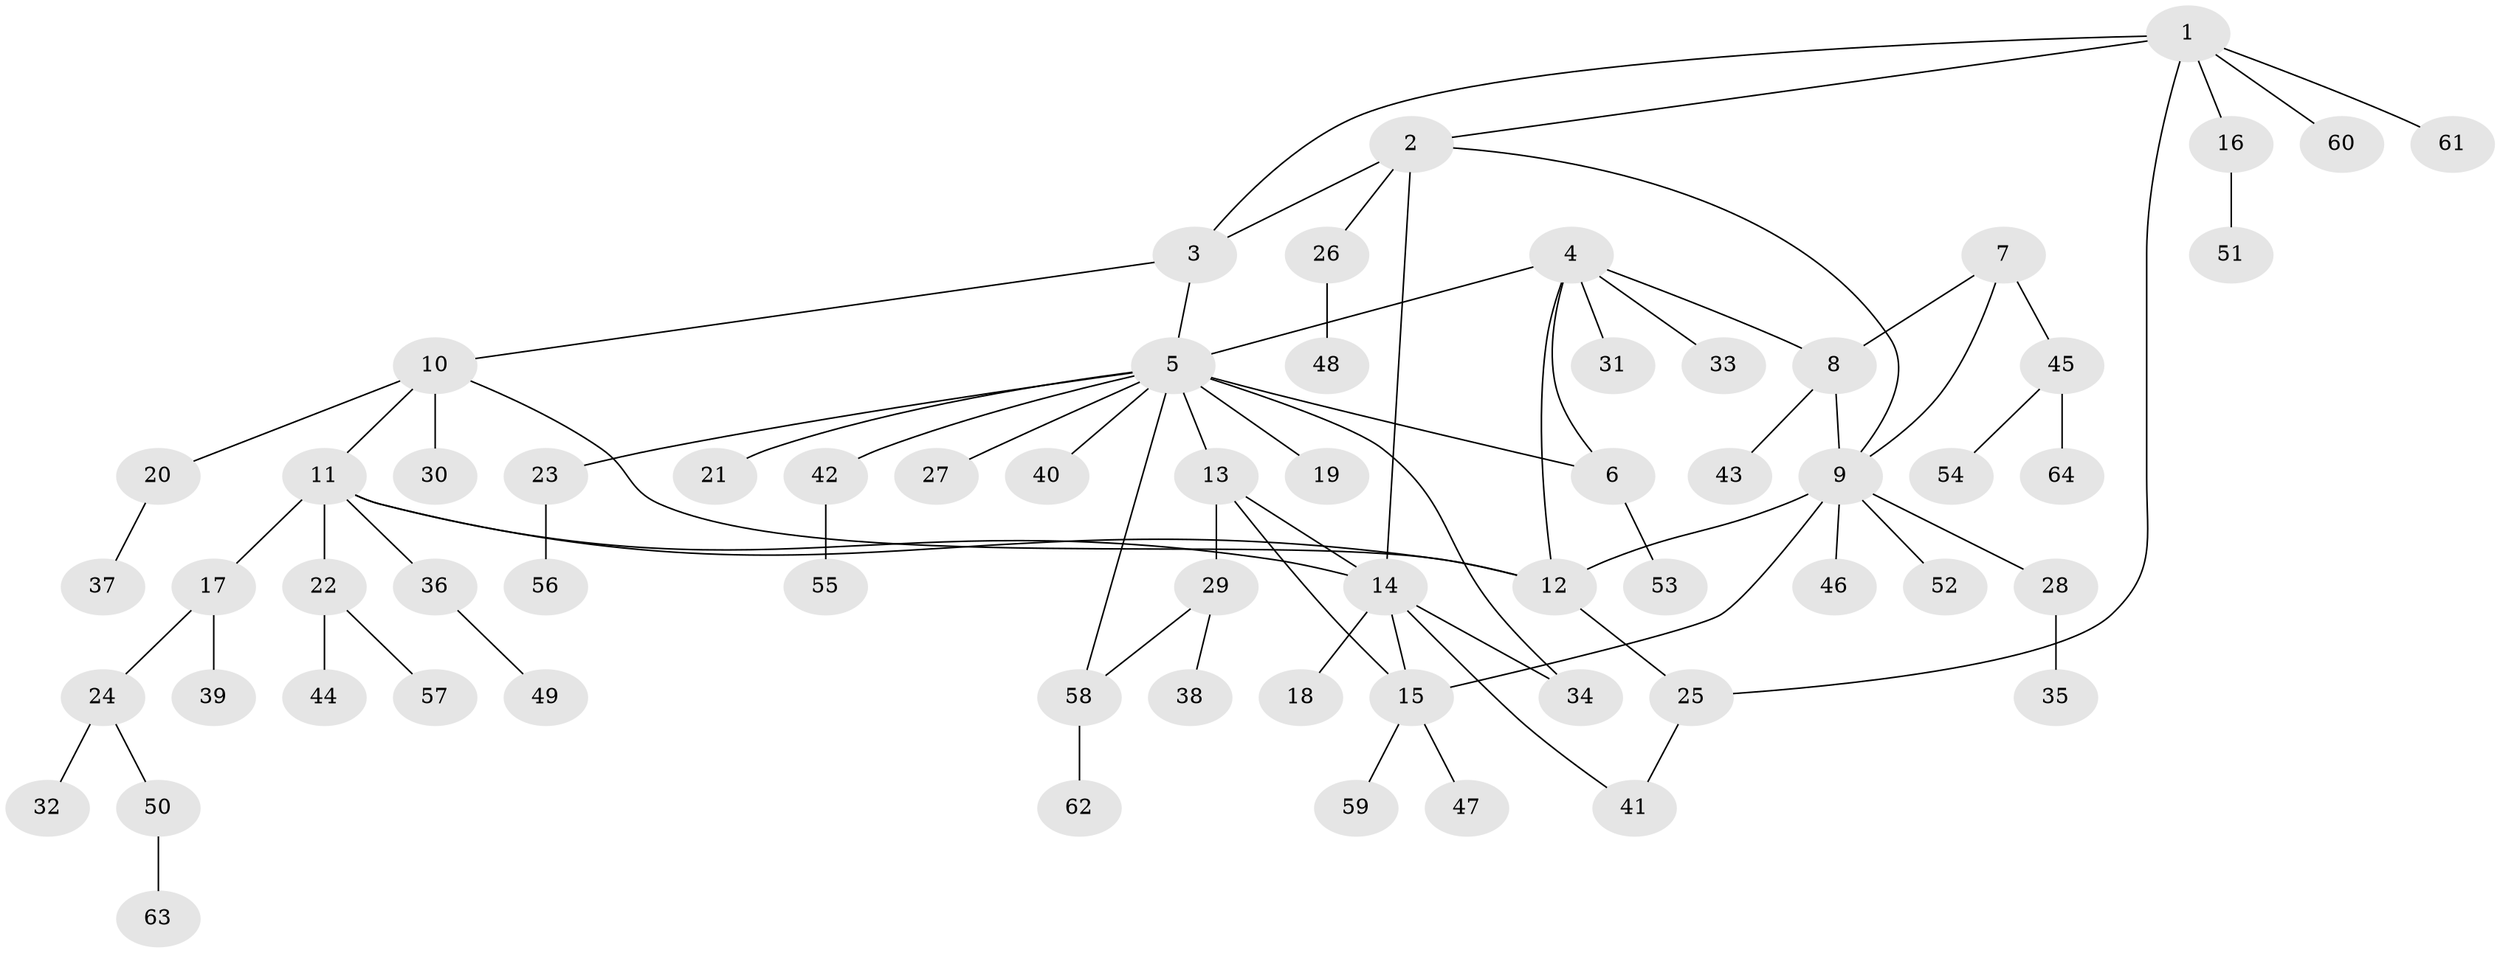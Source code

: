 // coarse degree distribution, {4: 0.047619047619047616, 6: 0.023809523809523808, 8: 0.07142857142857142, 12: 0.023809523809523808, 2: 0.16666666666666666, 3: 0.047619047619047616, 7: 0.023809523809523808, 5: 0.023809523809523808, 1: 0.5714285714285714}
// Generated by graph-tools (version 1.1) at 2025/42/03/06/25 10:42:14]
// undirected, 64 vertices, 78 edges
graph export_dot {
graph [start="1"]
  node [color=gray90,style=filled];
  1;
  2;
  3;
  4;
  5;
  6;
  7;
  8;
  9;
  10;
  11;
  12;
  13;
  14;
  15;
  16;
  17;
  18;
  19;
  20;
  21;
  22;
  23;
  24;
  25;
  26;
  27;
  28;
  29;
  30;
  31;
  32;
  33;
  34;
  35;
  36;
  37;
  38;
  39;
  40;
  41;
  42;
  43;
  44;
  45;
  46;
  47;
  48;
  49;
  50;
  51;
  52;
  53;
  54;
  55;
  56;
  57;
  58;
  59;
  60;
  61;
  62;
  63;
  64;
  1 -- 2;
  1 -- 3;
  1 -- 16;
  1 -- 25;
  1 -- 60;
  1 -- 61;
  2 -- 3;
  2 -- 9;
  2 -- 14;
  2 -- 26;
  3 -- 5;
  3 -- 10;
  4 -- 5;
  4 -- 6;
  4 -- 8;
  4 -- 12;
  4 -- 31;
  4 -- 33;
  5 -- 6;
  5 -- 13;
  5 -- 19;
  5 -- 21;
  5 -- 23;
  5 -- 27;
  5 -- 34;
  5 -- 40;
  5 -- 42;
  5 -- 58;
  6 -- 53;
  7 -- 8;
  7 -- 9;
  7 -- 45;
  8 -- 9;
  8 -- 43;
  9 -- 12;
  9 -- 15;
  9 -- 28;
  9 -- 46;
  9 -- 52;
  10 -- 11;
  10 -- 12;
  10 -- 20;
  10 -- 30;
  11 -- 12;
  11 -- 14;
  11 -- 17;
  11 -- 22;
  11 -- 36;
  12 -- 25;
  13 -- 14;
  13 -- 15;
  13 -- 29;
  14 -- 15;
  14 -- 18;
  14 -- 34;
  14 -- 41;
  15 -- 47;
  15 -- 59;
  16 -- 51;
  17 -- 24;
  17 -- 39;
  20 -- 37;
  22 -- 44;
  22 -- 57;
  23 -- 56;
  24 -- 32;
  24 -- 50;
  25 -- 41;
  26 -- 48;
  28 -- 35;
  29 -- 38;
  29 -- 58;
  36 -- 49;
  42 -- 55;
  45 -- 54;
  45 -- 64;
  50 -- 63;
  58 -- 62;
}
